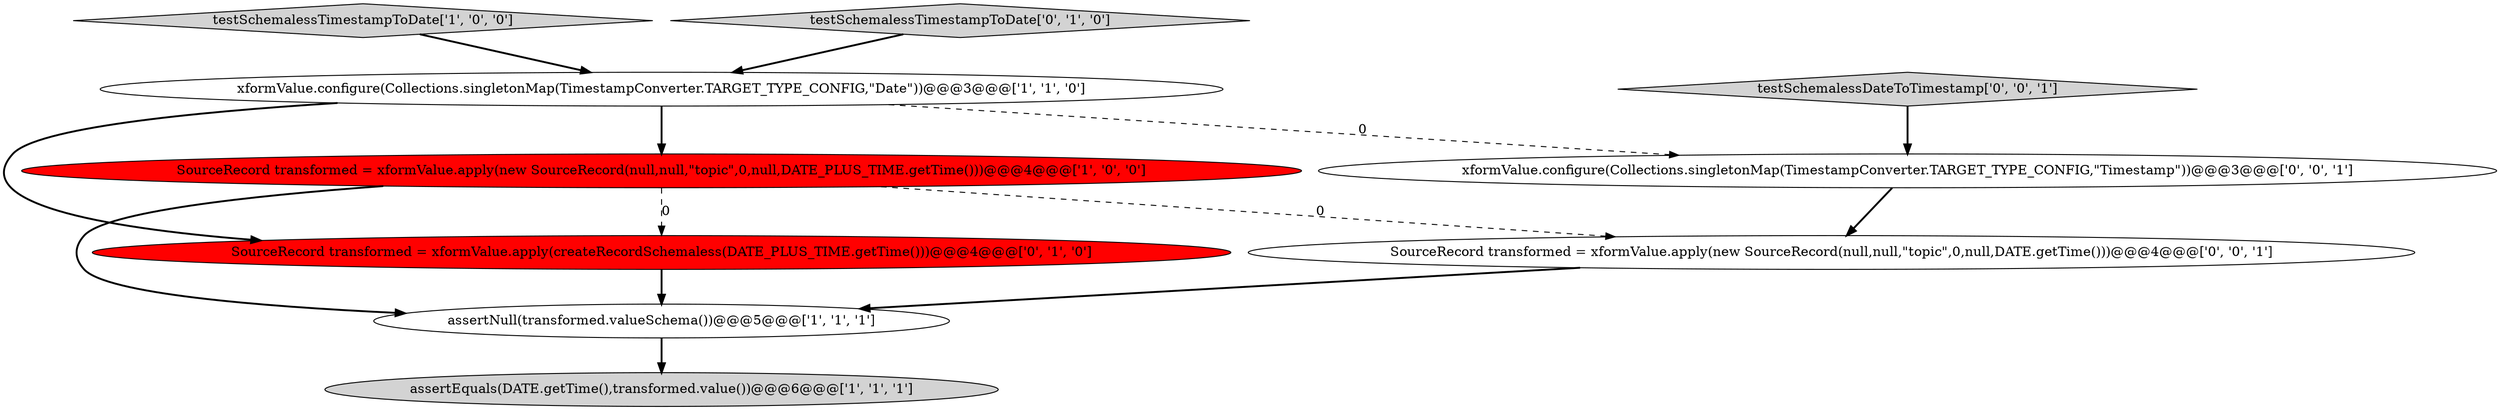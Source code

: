 digraph {
2 [style = filled, label = "SourceRecord transformed = xformValue.apply(new SourceRecord(null,null,\"topic\",0,null,DATE_PLUS_TIME.getTime()))@@@4@@@['1', '0', '0']", fillcolor = red, shape = ellipse image = "AAA1AAABBB1BBB"];
5 [style = filled, label = "SourceRecord transformed = xformValue.apply(createRecordSchemaless(DATE_PLUS_TIME.getTime()))@@@4@@@['0', '1', '0']", fillcolor = red, shape = ellipse image = "AAA1AAABBB2BBB"];
4 [style = filled, label = "testSchemalessTimestampToDate['1', '0', '0']", fillcolor = lightgray, shape = diamond image = "AAA0AAABBB1BBB"];
9 [style = filled, label = "testSchemalessDateToTimestamp['0', '0', '1']", fillcolor = lightgray, shape = diamond image = "AAA0AAABBB3BBB"];
1 [style = filled, label = "assertNull(transformed.valueSchema())@@@5@@@['1', '1', '1']", fillcolor = white, shape = ellipse image = "AAA0AAABBB1BBB"];
8 [style = filled, label = "SourceRecord transformed = xformValue.apply(new SourceRecord(null,null,\"topic\",0,null,DATE.getTime()))@@@4@@@['0', '0', '1']", fillcolor = white, shape = ellipse image = "AAA0AAABBB3BBB"];
0 [style = filled, label = "assertEquals(DATE.getTime(),transformed.value())@@@6@@@['1', '1', '1']", fillcolor = lightgray, shape = ellipse image = "AAA0AAABBB1BBB"];
3 [style = filled, label = "xformValue.configure(Collections.singletonMap(TimestampConverter.TARGET_TYPE_CONFIG,\"Date\"))@@@3@@@['1', '1', '0']", fillcolor = white, shape = ellipse image = "AAA0AAABBB1BBB"];
7 [style = filled, label = "xformValue.configure(Collections.singletonMap(TimestampConverter.TARGET_TYPE_CONFIG,\"Timestamp\"))@@@3@@@['0', '0', '1']", fillcolor = white, shape = ellipse image = "AAA0AAABBB3BBB"];
6 [style = filled, label = "testSchemalessTimestampToDate['0', '1', '0']", fillcolor = lightgray, shape = diamond image = "AAA0AAABBB2BBB"];
8->1 [style = bold, label=""];
6->3 [style = bold, label=""];
4->3 [style = bold, label=""];
5->1 [style = bold, label=""];
2->5 [style = dashed, label="0"];
3->5 [style = bold, label=""];
1->0 [style = bold, label=""];
3->2 [style = bold, label=""];
9->7 [style = bold, label=""];
7->8 [style = bold, label=""];
3->7 [style = dashed, label="0"];
2->8 [style = dashed, label="0"];
2->1 [style = bold, label=""];
}
